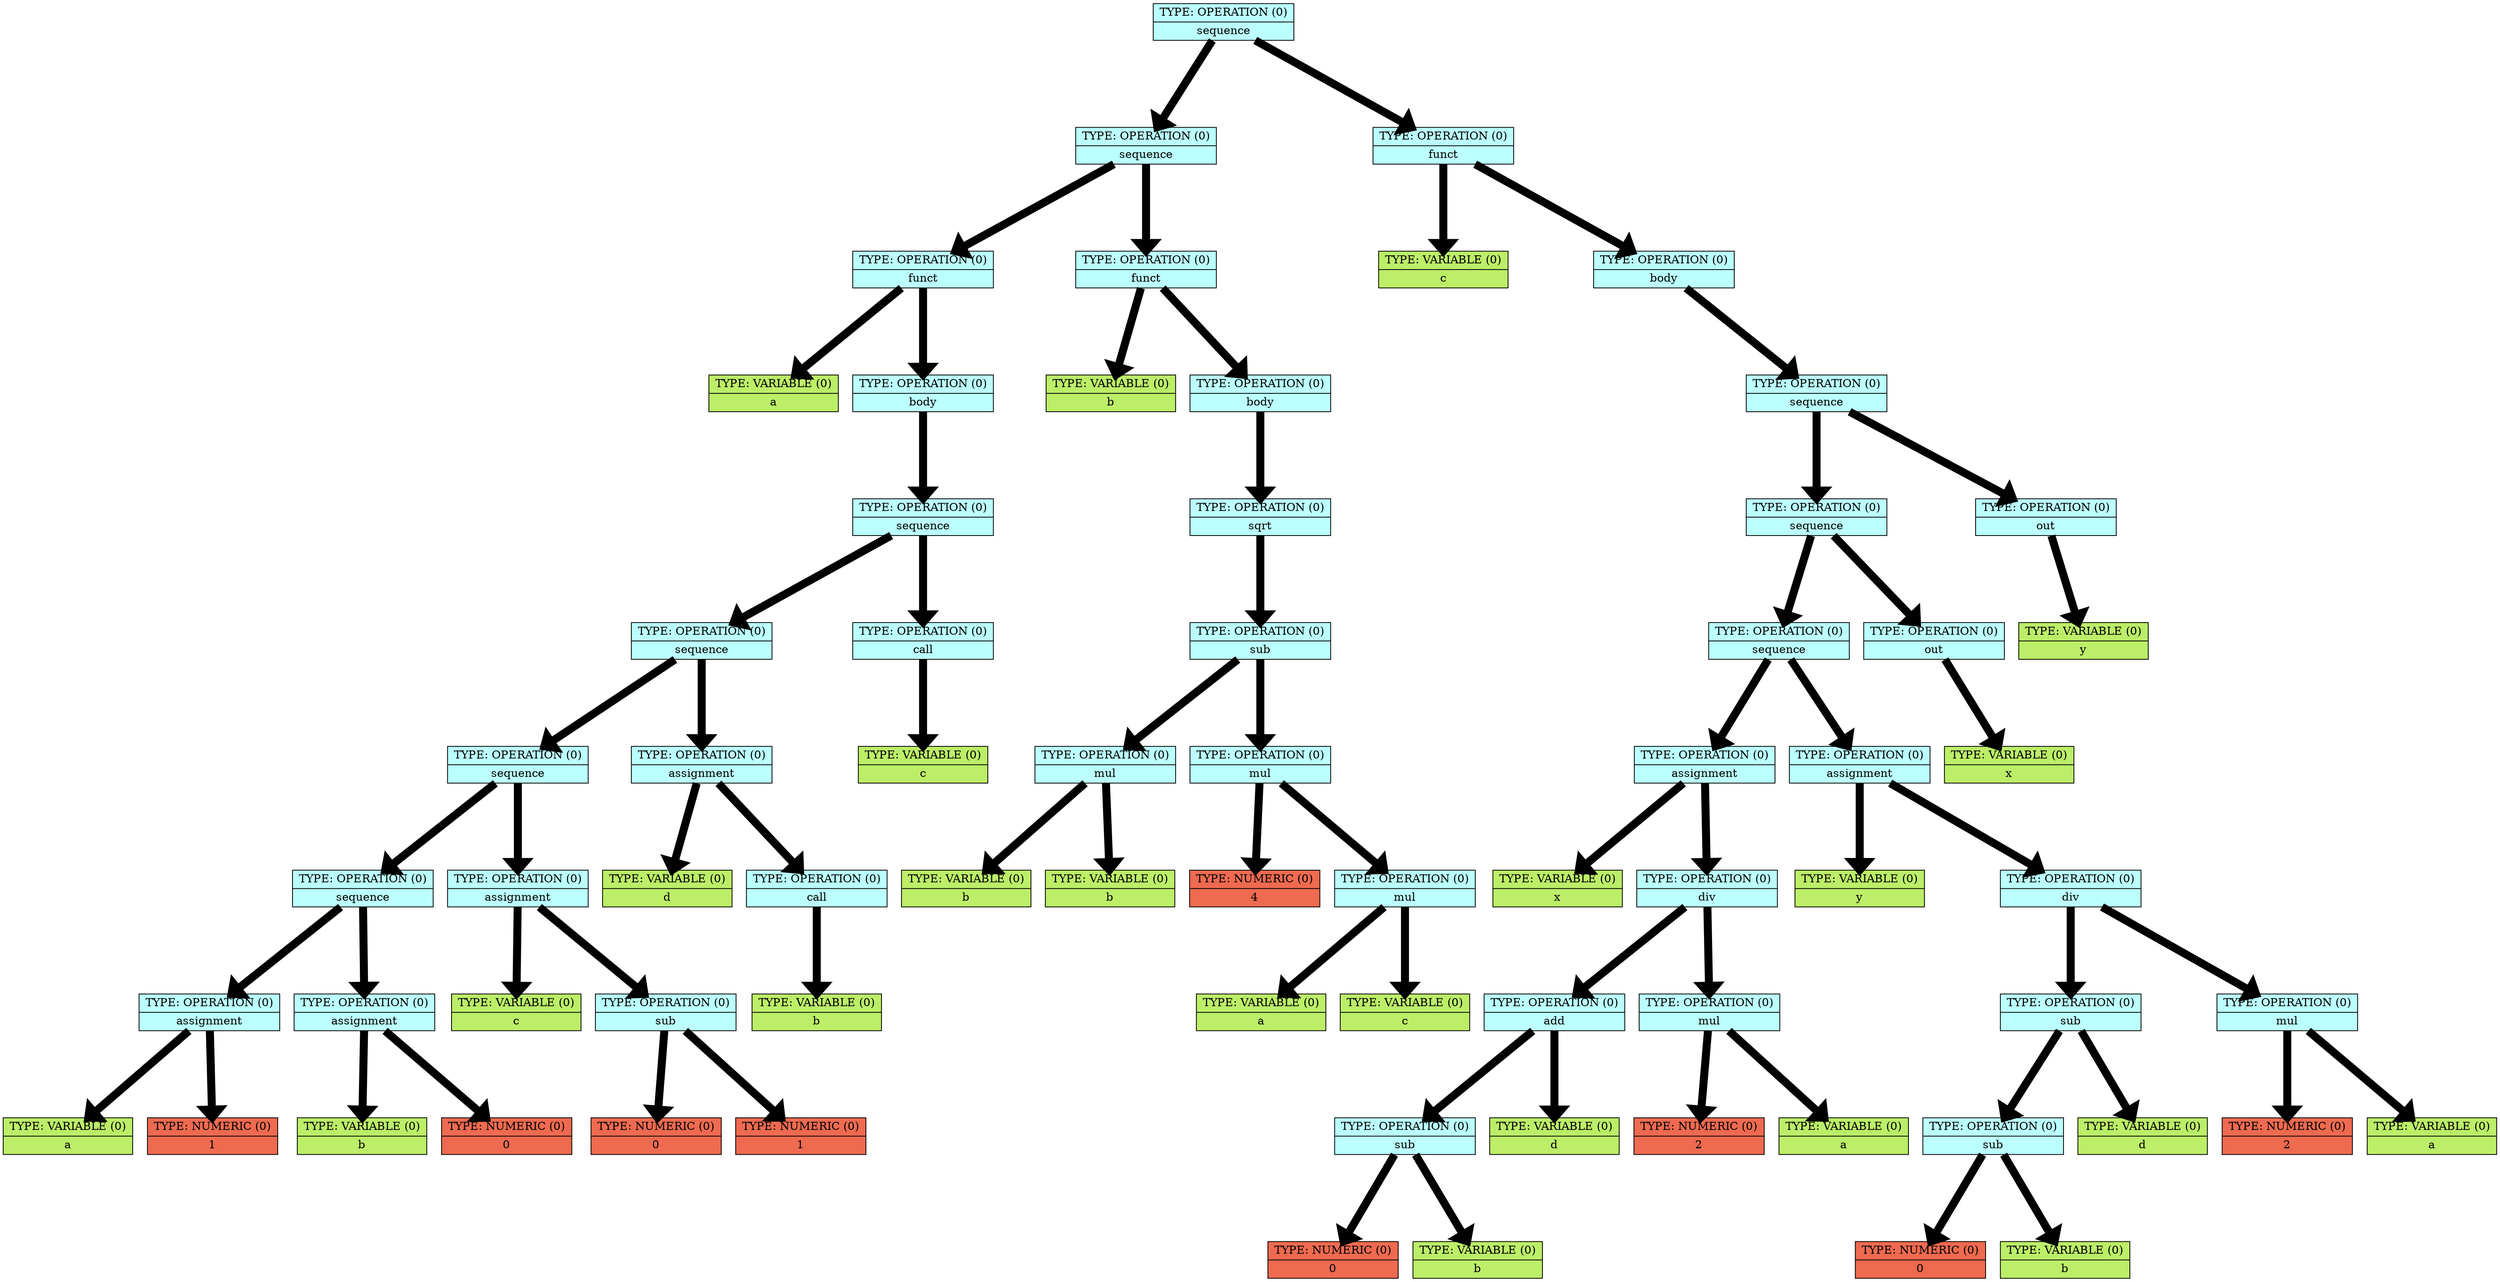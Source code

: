 digraph structs {    
rankdir = TB;        
graph [dpi = 200];   
ranksep = 1.5;       
edge[penwidth = 10]; 
cell0 [style = filled, color = black, shape=record, 
fillcolor = paleturquoise1, label = " { <ptr> TYPE: OPERATION (0) | sequence} " ];                         
cell1 [style = filled, color = black, shape=record, 
fillcolor = paleturquoise1, label = " { <ptr> TYPE: OPERATION (0) | sequence} " ];                         
cell2 [style = filled, color = black, shape=record, 
fillcolor = paleturquoise1, label = " { <ptr> TYPE: OPERATION (0) | funct} " ];                         
cell3 [style = filled, color = black, shape=record, 
fillcolor = darkolivegreen2, label = " { <ptr> TYPE: VARIABLE (0) | a} " ];                         
cell4 [style = filled, color = black, shape=record, 
fillcolor = paleturquoise1, label = " { <ptr> TYPE: OPERATION (0) | body} " ];                         
cell5 [style = filled, color = black, shape=record, 
fillcolor = paleturquoise1, label = " { <ptr> TYPE: OPERATION (0) | sequence} " ];                         
cell6 [style = filled, color = black, shape=record, 
fillcolor = paleturquoise1, label = " { <ptr> TYPE: OPERATION (0) | sequence} " ];                         
cell7 [style = filled, color = black, shape=record, 
fillcolor = paleturquoise1, label = " { <ptr> TYPE: OPERATION (0) | sequence} " ];                         
cell8 [style = filled, color = black, shape=record, 
fillcolor = paleturquoise1, label = " { <ptr> TYPE: OPERATION (0) | sequence} " ];                         
cell9 [style = filled, color = black, shape=record, 
fillcolor = paleturquoise1, label = " { <ptr> TYPE: OPERATION (0) | assignment} " ];                         
cell10 [style = filled, color = black, shape=record, 
fillcolor = darkolivegreen2, label = " { <ptr> TYPE: VARIABLE (0) | a} " ];                         
cell11 [style = filled, color = black, shape=record, 
fillcolor = coral2, label = " { <ptr> TYPE: NUMERIC (0) | 1} " ];                         
cell12 [style = filled, color = black, shape=record, 
fillcolor = paleturquoise1, label = " { <ptr> TYPE: OPERATION (0) | assignment} " ];                         
cell13 [style = filled, color = black, shape=record, 
fillcolor = darkolivegreen2, label = " { <ptr> TYPE: VARIABLE (0) | b} " ];                         
cell14 [style = filled, color = black, shape=record, 
fillcolor = coral2, label = " { <ptr> TYPE: NUMERIC (0) | 0} " ];                         
cell15 [style = filled, color = black, shape=record, 
fillcolor = paleturquoise1, label = " { <ptr> TYPE: OPERATION (0) | assignment} " ];                         
cell16 [style = filled, color = black, shape=record, 
fillcolor = darkolivegreen2, label = " { <ptr> TYPE: VARIABLE (0) | c} " ];                         
cell17 [style = filled, color = black, shape=record, 
fillcolor = paleturquoise1, label = " { <ptr> TYPE: OPERATION (0) | sub} " ];                         
cell18 [style = filled, color = black, shape=record, 
fillcolor = coral2, label = " { <ptr> TYPE: NUMERIC (0) | 0} " ];                         
cell19 [style = filled, color = black, shape=record, 
fillcolor = coral2, label = " { <ptr> TYPE: NUMERIC (0) | 1} " ];                         
cell20 [style = filled, color = black, shape=record, 
fillcolor = paleturquoise1, label = " { <ptr> TYPE: OPERATION (0) | assignment} " ];                         
cell21 [style = filled, color = black, shape=record, 
fillcolor = darkolivegreen2, label = " { <ptr> TYPE: VARIABLE (0) | d} " ];                         
cell22 [style = filled, color = black, shape=record, 
fillcolor = paleturquoise1, label = " { <ptr> TYPE: OPERATION (0) | call} " ];                         
cell23 [style = filled, color = black, shape=record, 
fillcolor = darkolivegreen2, label = " { <ptr> TYPE: VARIABLE (0) | b} " ];                         
cell24 [style = filled, color = black, shape=record, 
fillcolor = paleturquoise1, label = " { <ptr> TYPE: OPERATION (0) | call} " ];                         
cell25 [style = filled, color = black, shape=record, 
fillcolor = darkolivegreen2, label = " { <ptr> TYPE: VARIABLE (0) | c} " ];                         
cell26 [style = filled, color = black, shape=record, 
fillcolor = paleturquoise1, label = " { <ptr> TYPE: OPERATION (0) | funct} " ];                         
cell27 [style = filled, color = black, shape=record, 
fillcolor = darkolivegreen2, label = " { <ptr> TYPE: VARIABLE (0) | b} " ];                         
cell28 [style = filled, color = black, shape=record, 
fillcolor = paleturquoise1, label = " { <ptr> TYPE: OPERATION (0) | body} " ];                         
cell29 [style = filled, color = black, shape=record, 
fillcolor = paleturquoise1, label = " { <ptr> TYPE: OPERATION (0) | sqrt} " ];                         
cell30 [style = filled, color = black, shape=record, 
fillcolor = paleturquoise1, label = " { <ptr> TYPE: OPERATION (0) | sub} " ];                         
cell31 [style = filled, color = black, shape=record, 
fillcolor = paleturquoise1, label = " { <ptr> TYPE: OPERATION (0) | mul} " ];                         
cell32 [style = filled, color = black, shape=record, 
fillcolor = darkolivegreen2, label = " { <ptr> TYPE: VARIABLE (0) | b} " ];                         
cell33 [style = filled, color = black, shape=record, 
fillcolor = darkolivegreen2, label = " { <ptr> TYPE: VARIABLE (0) | b} " ];                         
cell34 [style = filled, color = black, shape=record, 
fillcolor = paleturquoise1, label = " { <ptr> TYPE: OPERATION (0) | mul} " ];                         
cell35 [style = filled, color = black, shape=record, 
fillcolor = coral2, label = " { <ptr> TYPE: NUMERIC (0) | 4} " ];                         
cell36 [style = filled, color = black, shape=record, 
fillcolor = paleturquoise1, label = " { <ptr> TYPE: OPERATION (0) | mul} " ];                         
cell37 [style = filled, color = black, shape=record, 
fillcolor = darkolivegreen2, label = " { <ptr> TYPE: VARIABLE (0) | a} " ];                         
cell38 [style = filled, color = black, shape=record, 
fillcolor = darkolivegreen2, label = " { <ptr> TYPE: VARIABLE (0) | c} " ];                         
cell39 [style = filled, color = black, shape=record, 
fillcolor = paleturquoise1, label = " { <ptr> TYPE: OPERATION (0) | funct} " ];                         
cell40 [style = filled, color = black, shape=record, 
fillcolor = darkolivegreen2, label = " { <ptr> TYPE: VARIABLE (0) | c} " ];                         
cell41 [style = filled, color = black, shape=record, 
fillcolor = paleturquoise1, label = " { <ptr> TYPE: OPERATION (0) | body} " ];                         
cell42 [style = filled, color = black, shape=record, 
fillcolor = paleturquoise1, label = " { <ptr> TYPE: OPERATION (0) | sequence} " ];                         
cell43 [style = filled, color = black, shape=record, 
fillcolor = paleturquoise1, label = " { <ptr> TYPE: OPERATION (0) | sequence} " ];                         
cell44 [style = filled, color = black, shape=record, 
fillcolor = paleturquoise1, label = " { <ptr> TYPE: OPERATION (0) | sequence} " ];                         
cell45 [style = filled, color = black, shape=record, 
fillcolor = paleturquoise1, label = " { <ptr> TYPE: OPERATION (0) | assignment} " ];                         
cell46 [style = filled, color = black, shape=record, 
fillcolor = darkolivegreen2, label = " { <ptr> TYPE: VARIABLE (0) | x} " ];                         
cell47 [style = filled, color = black, shape=record, 
fillcolor = paleturquoise1, label = " { <ptr> TYPE: OPERATION (0) | div} " ];                         
cell48 [style = filled, color = black, shape=record, 
fillcolor = paleturquoise1, label = " { <ptr> TYPE: OPERATION (0) | add} " ];                         
cell49 [style = filled, color = black, shape=record, 
fillcolor = paleturquoise1, label = " { <ptr> TYPE: OPERATION (0) | sub} " ];                         
cell50 [style = filled, color = black, shape=record, 
fillcolor = coral2, label = " { <ptr> TYPE: NUMERIC (0) | 0} " ];                         
cell51 [style = filled, color = black, shape=record, 
fillcolor = darkolivegreen2, label = " { <ptr> TYPE: VARIABLE (0) | b} " ];                         
cell52 [style = filled, color = black, shape=record, 
fillcolor = darkolivegreen2, label = " { <ptr> TYPE: VARIABLE (0) | d} " ];                         
cell53 [style = filled, color = black, shape=record, 
fillcolor = paleturquoise1, label = " { <ptr> TYPE: OPERATION (0) | mul} " ];                         
cell54 [style = filled, color = black, shape=record, 
fillcolor = coral2, label = " { <ptr> TYPE: NUMERIC (0) | 2} " ];                         
cell55 [style = filled, color = black, shape=record, 
fillcolor = darkolivegreen2, label = " { <ptr> TYPE: VARIABLE (0) | a} " ];                         
cell56 [style = filled, color = black, shape=record, 
fillcolor = paleturquoise1, label = " { <ptr> TYPE: OPERATION (0) | assignment} " ];                         
cell57 [style = filled, color = black, shape=record, 
fillcolor = darkolivegreen2, label = " { <ptr> TYPE: VARIABLE (0) | y} " ];                         
cell58 [style = filled, color = black, shape=record, 
fillcolor = paleturquoise1, label = " { <ptr> TYPE: OPERATION (0) | div} " ];                         
cell59 [style = filled, color = black, shape=record, 
fillcolor = paleturquoise1, label = " { <ptr> TYPE: OPERATION (0) | sub} " ];                         
cell60 [style = filled, color = black, shape=record, 
fillcolor = paleturquoise1, label = " { <ptr> TYPE: OPERATION (0) | sub} " ];                         
cell61 [style = filled, color = black, shape=record, 
fillcolor = coral2, label = " { <ptr> TYPE: NUMERIC (0) | 0} " ];                         
cell62 [style = filled, color = black, shape=record, 
fillcolor = darkolivegreen2, label = " { <ptr> TYPE: VARIABLE (0) | b} " ];                         
cell63 [style = filled, color = black, shape=record, 
fillcolor = darkolivegreen2, label = " { <ptr> TYPE: VARIABLE (0) | d} " ];                         
cell64 [style = filled, color = black, shape=record, 
fillcolor = paleturquoise1, label = " { <ptr> TYPE: OPERATION (0) | mul} " ];                         
cell65 [style = filled, color = black, shape=record, 
fillcolor = coral2, label = " { <ptr> TYPE: NUMERIC (0) | 2} " ];                         
cell66 [style = filled, color = black, shape=record, 
fillcolor = darkolivegreen2, label = " { <ptr> TYPE: VARIABLE (0) | a} " ];                         
cell67 [style = filled, color = black, shape=record, 
fillcolor = paleturquoise1, label = " { <ptr> TYPE: OPERATION (0) | out} " ];                         
cell68 [style = filled, color = black, shape=record, 
fillcolor = darkolivegreen2, label = " { <ptr> TYPE: VARIABLE (0) | x} " ];                         
cell69 [style = filled, color = black, shape=record, 
fillcolor = paleturquoise1, label = " { <ptr> TYPE: OPERATION (0) | out} " ];                         
cell70 [style = filled, color = black, shape=record, 
fillcolor = darkolivegreen2, label = " { <ptr> TYPE: VARIABLE (0) | y} " ];                         
cell0 -> cell1;
cell1 -> cell2;
cell2 -> cell3;
cell2 -> cell4;
cell4 -> cell5;
cell5 -> cell6;
cell6 -> cell7;
cell7 -> cell8;
cell8 -> cell9;
cell9 -> cell10;
cell9 -> cell11;
cell8 -> cell12;
cell12 -> cell13;
cell12 -> cell14;
cell7 -> cell15;
cell15 -> cell16;
cell15 -> cell17;
cell17 -> cell18;
cell17 -> cell19;
cell6 -> cell20;
cell20 -> cell21;
cell20 -> cell22;
cell22 -> cell23;
cell5 -> cell24;
cell24 -> cell25;
cell1 -> cell26;
cell26 -> cell27;
cell26 -> cell28;
cell28 -> cell29;
cell29 -> cell30;
cell30 -> cell31;
cell31 -> cell32;
cell31 -> cell33;
cell30 -> cell34;
cell34 -> cell35;
cell34 -> cell36;
cell36 -> cell37;
cell36 -> cell38;
cell0 -> cell39;
cell39 -> cell40;
cell39 -> cell41;
cell41 -> cell42;
cell42 -> cell43;
cell43 -> cell44;
cell44 -> cell45;
cell45 -> cell46;
cell45 -> cell47;
cell47 -> cell48;
cell48 -> cell49;
cell49 -> cell50;
cell49 -> cell51;
cell48 -> cell52;
cell47 -> cell53;
cell53 -> cell54;
cell53 -> cell55;
cell44 -> cell56;
cell56 -> cell57;
cell56 -> cell58;
cell58 -> cell59;
cell59 -> cell60;
cell60 -> cell61;
cell60 -> cell62;
cell59 -> cell63;
cell58 -> cell64;
cell64 -> cell65;
cell64 -> cell66;
cell43 -> cell67;
cell67 -> cell68;
cell42 -> cell69;
cell69 -> cell70;
}
